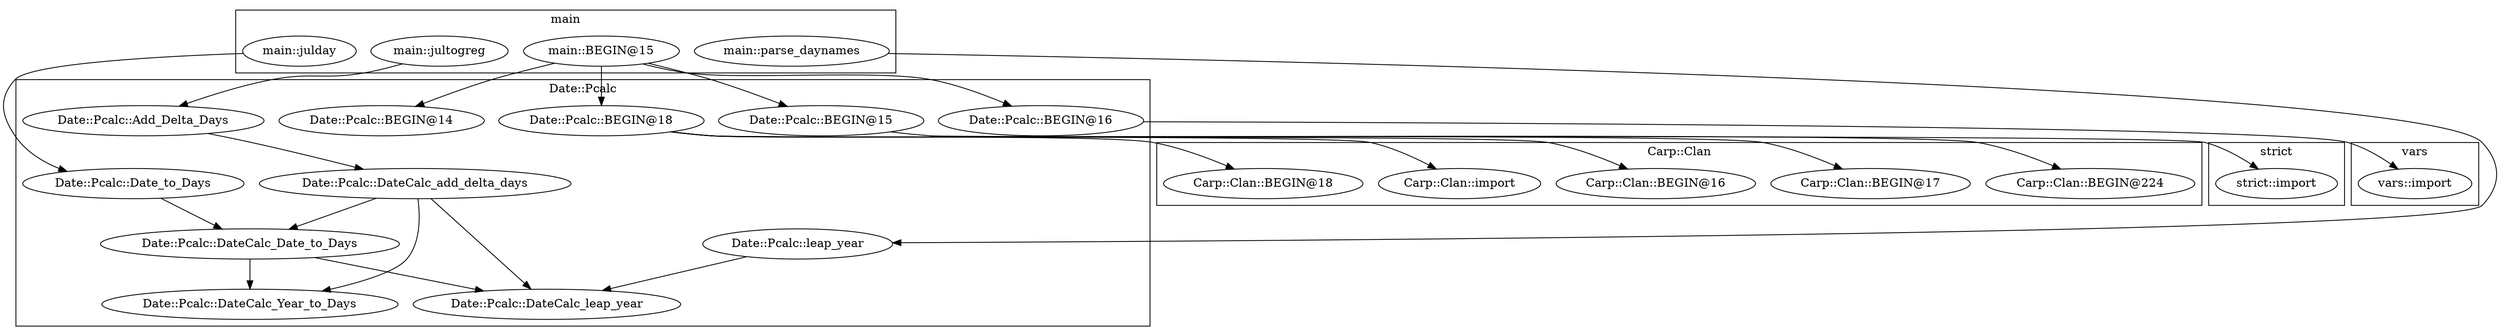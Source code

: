 digraph {
graph [overlap=false]
subgraph cluster_Date_Pcalc {
	label="Date::Pcalc";
	"Date::Pcalc::DateCalc_add_delta_days";
	"Date::Pcalc::leap_year";
	"Date::Pcalc::DateCalc_Year_to_Days";
	"Date::Pcalc::DateCalc_leap_year";
	"Date::Pcalc::BEGIN@14";
	"Date::Pcalc::DateCalc_Date_to_Days";
	"Date::Pcalc::BEGIN@18";
	"Date::Pcalc::BEGIN@15";
	"Date::Pcalc::Add_Delta_Days";
	"Date::Pcalc::BEGIN@16";
	"Date::Pcalc::Date_to_Days";
}
subgraph cluster_vars {
	label="vars";
	"vars::import";
}
subgraph cluster_main {
	label="main";
	"main::BEGIN@15";
	"main::julday";
	"main::jultogreg";
	"main::parse_daynames";
}
subgraph cluster_strict {
	label="strict";
	"strict::import";
}
subgraph cluster_Carp_Clan {
	label="Carp::Clan";
	"Carp::Clan::BEGIN@224";
	"Carp::Clan::BEGIN@17";
	"Carp::Clan::BEGIN@16";
	"Carp::Clan::import";
	"Carp::Clan::BEGIN@18";
}
"Date::Pcalc::DateCalc_add_delta_days" -> "Date::Pcalc::DateCalc_leap_year";
"Date::Pcalc::leap_year" -> "Date::Pcalc::DateCalc_leap_year";
"Date::Pcalc::DateCalc_Date_to_Days" -> "Date::Pcalc::DateCalc_leap_year";
"main::BEGIN@15" -> "Date::Pcalc::BEGIN@18";
"main::BEGIN@15" -> "Date::Pcalc::BEGIN@16";
"Date::Pcalc::BEGIN@16" -> "vars::import";
"Date::Pcalc::DateCalc_add_delta_days" -> "Date::Pcalc::DateCalc_Date_to_Days";
"Date::Pcalc::Date_to_Days" -> "Date::Pcalc::DateCalc_Date_to_Days";
"Date::Pcalc::BEGIN@18" -> "Carp::Clan::import";
"Date::Pcalc::BEGIN@18" -> "Carp::Clan::BEGIN@16";
"Date::Pcalc::BEGIN@18" -> "Carp::Clan::BEGIN@224";
"Date::Pcalc::DateCalc_add_delta_days" -> "Date::Pcalc::DateCalc_Year_to_Days";
"Date::Pcalc::DateCalc_Date_to_Days" -> "Date::Pcalc::DateCalc_Year_to_Days";
"main::BEGIN@15" -> "Date::Pcalc::BEGIN@14";
"main::jultogreg" -> "Date::Pcalc::Add_Delta_Days";
"main::julday" -> "Date::Pcalc::Date_to_Days";
"Date::Pcalc::BEGIN@18" -> "Carp::Clan::BEGIN@18";
"Date::Pcalc::Add_Delta_Days" -> "Date::Pcalc::DateCalc_add_delta_days";
"Date::Pcalc::BEGIN@18" -> "Carp::Clan::BEGIN@17";
"main::parse_daynames" -> "Date::Pcalc::leap_year";
"main::BEGIN@15" -> "Date::Pcalc::BEGIN@15";
"Date::Pcalc::BEGIN@15" -> "strict::import";
}
